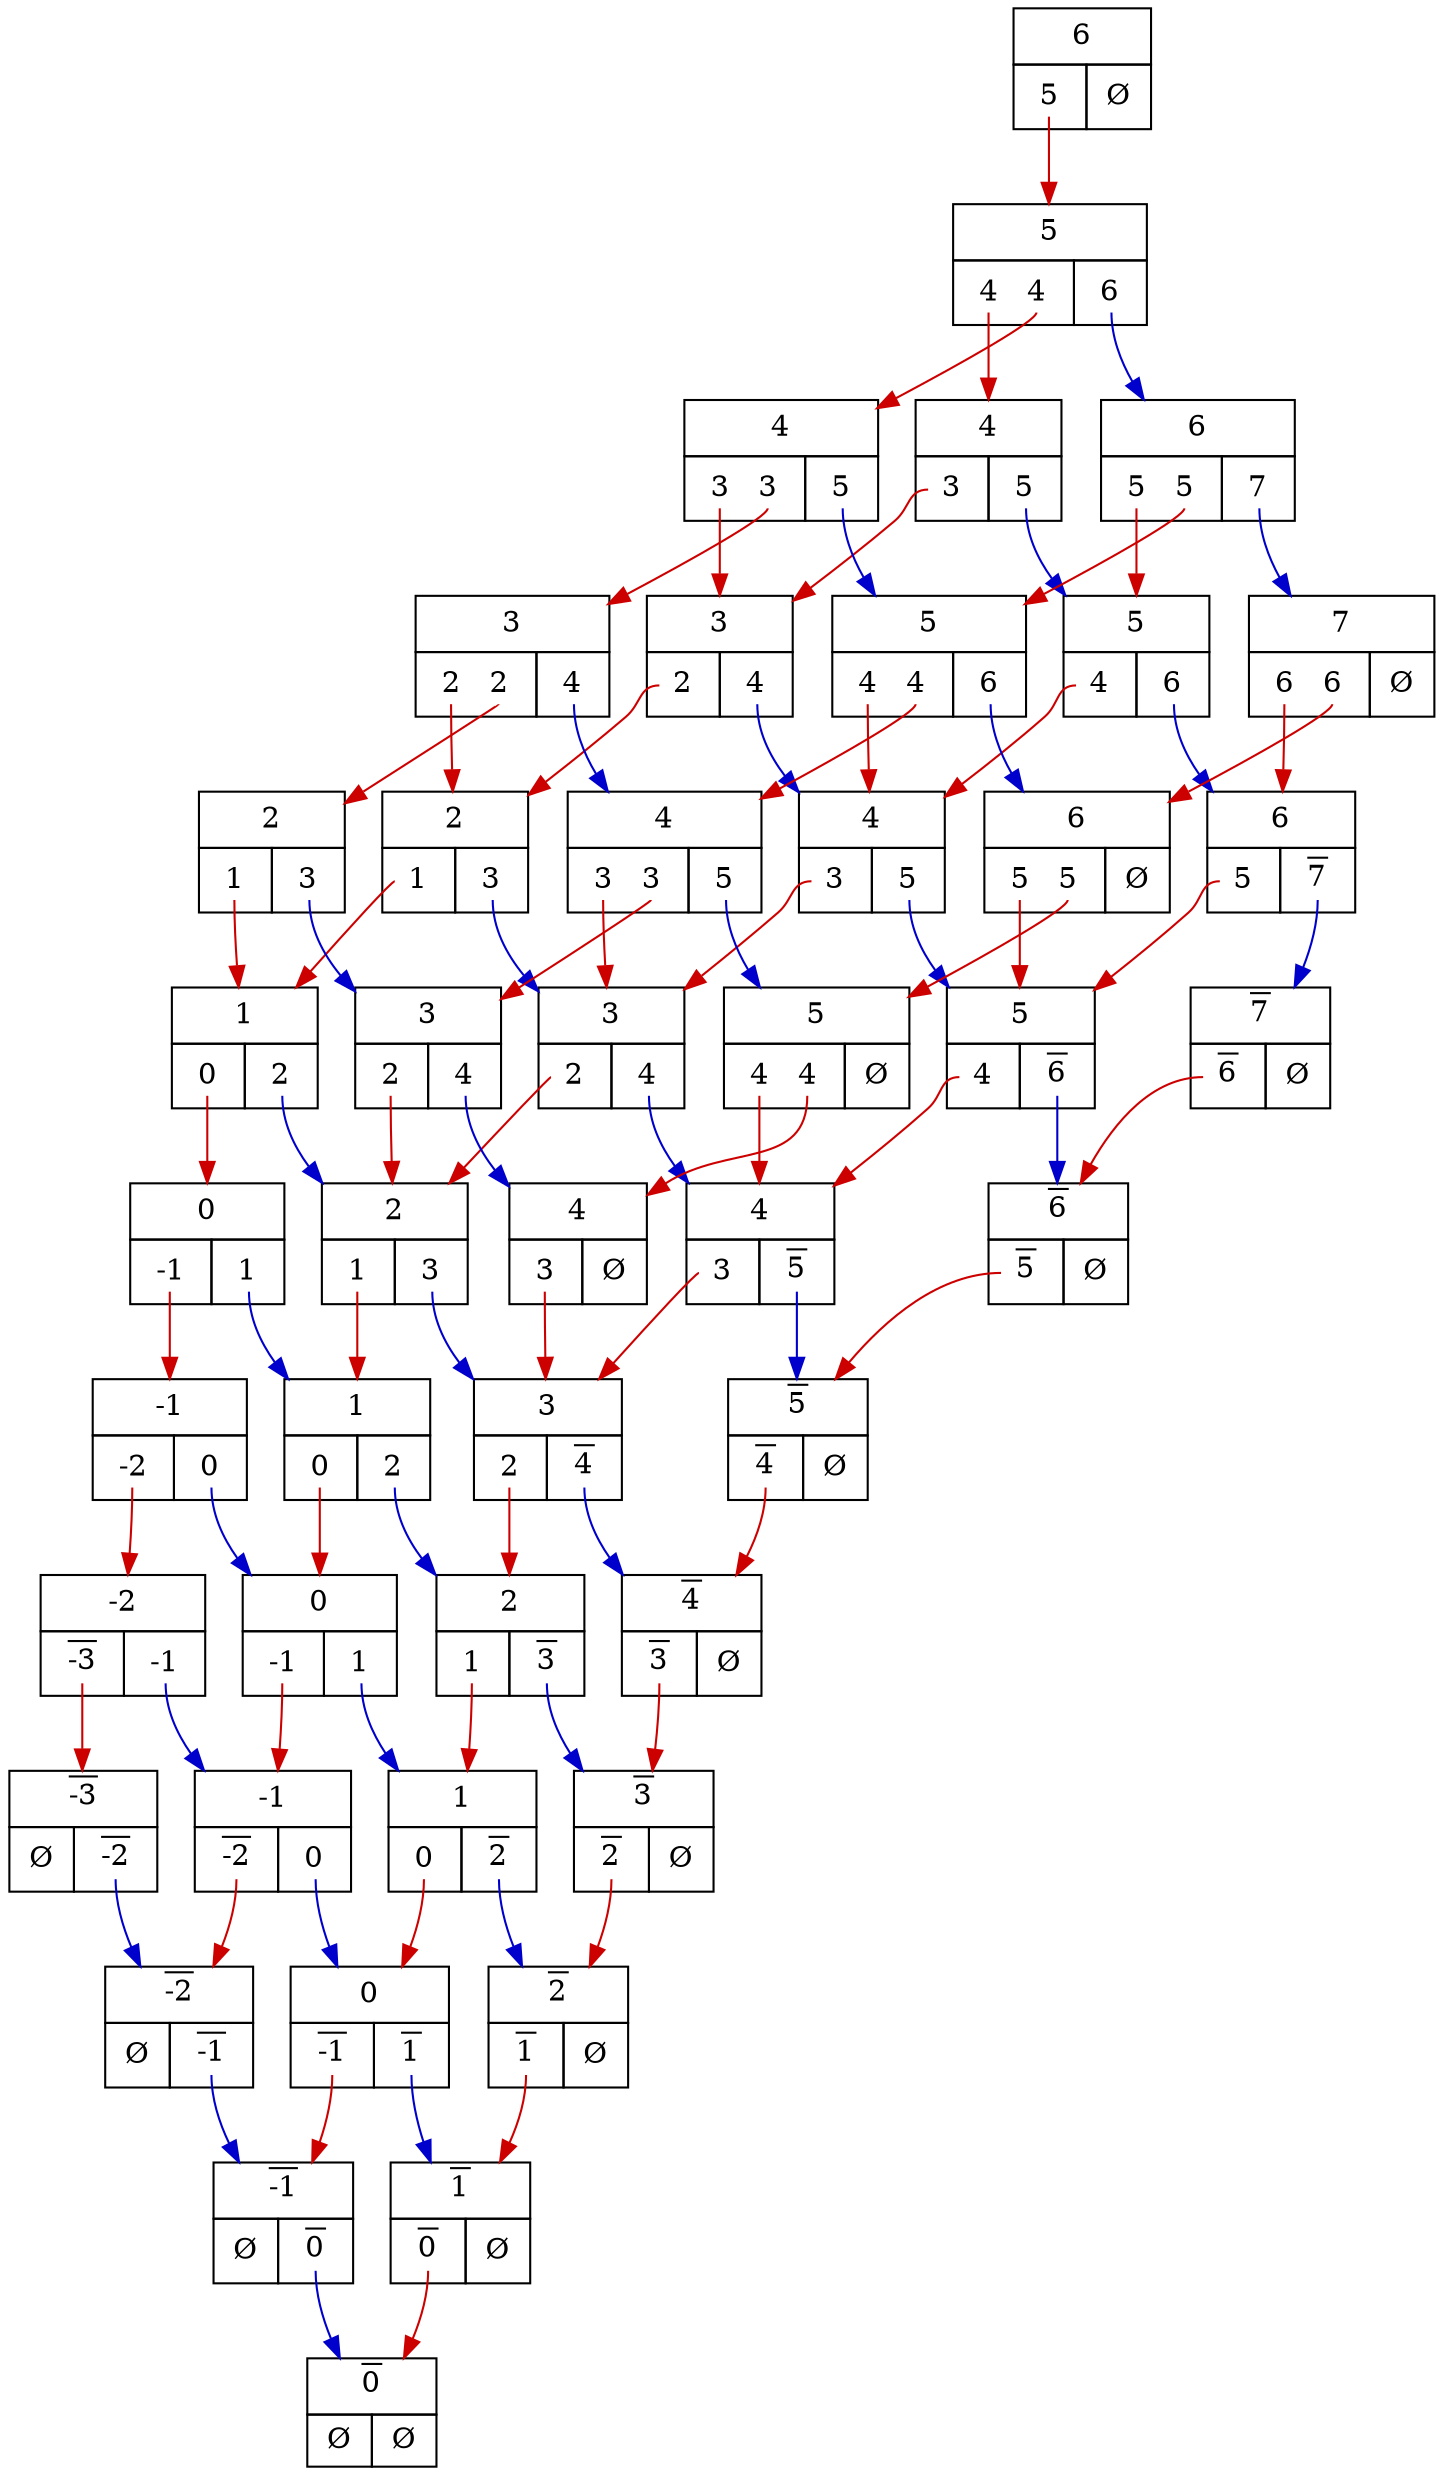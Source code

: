 digraph "6.0" {
   node_1 [shape=none,margin=0,label=
         <<TABLE BORDER="0" CELLBORDER="1" CELLSPACING="0" CELLPADDING="4">
         <TR><TD  CELLPADDING="5pt" COLSPAN="2">6</TD></TR>
         <TR><TD PORT="L"> <TABLE BORDER="0" CELLBORDER="0" CELLPADDING="0"><TR><TD CELLPADDING="1pt" PORT="5,1"> 5 </TD> &nbsp; </TR></TABLE> </TD><TD PORT="R"> Ø </TD></TR>
         </TABLE>>,
         ];
   node_1:"5,1" -> node_2 [color="red3", dir=forward];
   node_2 [shape=none,margin=0,label=
         <<TABLE BORDER="0" CELLBORDER="1" CELLSPACING="0" CELLPADDING="4">
         <TR><TD  CELLPADDING="5pt" COLSPAN="2">5</TD></TR>
         <TR><TD PORT="L"> <TABLE BORDER="0" CELLBORDER="0" CELLPADDING="0"><TR><TD CELLPADDING="1pt" PORT="4,1"> 4 </TD> &nbsp; <TD CELLPADDING="1pt" PORT="4,2"> 4 </TD> &nbsp; </TR></TABLE> </TD><TD PORT="R"> <TABLE BORDER="0" CELLBORDER="0" CELLPADDING="0"><TR><TD CELLPADDING="1pt"  PORT="6,1"> 6 </TD> &nbsp; </TR></TABLE> </TD></TR>
         </TABLE>>,
         ];
   node_2:"4,1" -> node_3 [color="red3", dir=forward];
   node_3 [shape=none,margin=0,label=
         <<TABLE BORDER="0" CELLBORDER="1" CELLSPACING="0" CELLPADDING="4">
         <TR><TD  CELLPADDING="5pt" COLSPAN="2">4</TD></TR>
         <TR><TD PORT="L"> <TABLE BORDER="0" CELLBORDER="0" CELLPADDING="0"><TR><TD CELLPADDING="1pt" PORT="3,1"> 3 </TD> &nbsp; </TR></TABLE> </TD><TD PORT="R"> <TABLE BORDER="0" CELLBORDER="0" CELLPADDING="0"><TR><TD CELLPADDING="1pt"  PORT="5,1"> 5 </TD> &nbsp; </TR></TABLE> </TD></TR>
         </TABLE>>,
         ];
   node_3:"3,1" -> node_4 [color="red3", dir=forward];
   node_4 [shape=none,margin=0,label=
         <<TABLE BORDER="0" CELLBORDER="1" CELLSPACING="0" CELLPADDING="4">
         <TR><TD  CELLPADDING="5pt" COLSPAN="2">3</TD></TR>
         <TR><TD PORT="L"> <TABLE BORDER="0" CELLBORDER="0" CELLPADDING="0"><TR><TD CELLPADDING="1pt" PORT="2,1"> 2 </TD> &nbsp; </TR></TABLE> </TD><TD PORT="R"> <TABLE BORDER="0" CELLBORDER="0" CELLPADDING="0"><TR><TD CELLPADDING="1pt"  PORT="4,1"> 4 </TD> &nbsp; </TR></TABLE> </TD></TR>
         </TABLE>>,
         ];
   node_4:"2,1" -> node_5 [color="red3", dir=forward];
   node_5 [shape=none,margin=0,label=
         <<TABLE BORDER="0" CELLBORDER="1" CELLSPACING="0" CELLPADDING="4">
         <TR><TD  CELLPADDING="5pt" COLSPAN="2">2</TD></TR>
         <TR><TD PORT="L"> <TABLE BORDER="0" CELLBORDER="0" CELLPADDING="0"><TR><TD CELLPADDING="1pt" PORT="1,1"> 1 </TD> &nbsp; </TR></TABLE> </TD><TD PORT="R"> <TABLE BORDER="0" CELLBORDER="0" CELLPADDING="0"><TR><TD CELLPADDING="1pt"  PORT="3,1"> 3 </TD> &nbsp; </TR></TABLE> </TD></TR>
         </TABLE>>,
         ];
   node_5:"1,1" -> node_6 [color="red3", dir=forward];
   node_6 [shape=none,margin=0,label=
         <<TABLE BORDER="0" CELLBORDER="1" CELLSPACING="0" CELLPADDING="4">
         <TR><TD  CELLPADDING="5pt" COLSPAN="2">1</TD></TR>
         <TR><TD PORT="L"> <TABLE BORDER="0" CELLBORDER="0" CELLPADDING="0"><TR><TD CELLPADDING="1pt" PORT="0,1"> 0 </TD> &nbsp; </TR></TABLE> </TD><TD PORT="R"> <TABLE BORDER="0" CELLBORDER="0" CELLPADDING="0"><TR><TD CELLPADDING="1pt"  PORT="2,1"> 2 </TD> &nbsp; </TR></TABLE> </TD></TR>
         </TABLE>>,
         ];
   node_6:"0,1" -> node_7 [color="red3", dir=forward];
   node_7 [shape=none,margin=0,label=
         <<TABLE BORDER="0" CELLBORDER="1" CELLSPACING="0" CELLPADDING="4">
         <TR><TD  CELLPADDING="5pt" COLSPAN="2">0</TD></TR>
         <TR><TD PORT="L"> <TABLE BORDER="0" CELLBORDER="0" CELLPADDING="0"><TR><TD CELLPADDING="1pt" PORT="-1,1"> -1 </TD> &nbsp; </TR></TABLE> </TD><TD PORT="R"> <TABLE BORDER="0" CELLBORDER="0" CELLPADDING="0"><TR><TD CELLPADDING="1pt"  PORT="1,1"> 1 </TD> &nbsp; </TR></TABLE> </TD></TR>
         </TABLE>>,
         ];
   node_7:"-1,1" -> node_8 [color="red3", dir=forward];
   node_8 [shape=none,margin=0,label=
         <<TABLE BORDER="0" CELLBORDER="1" CELLSPACING="0" CELLPADDING="4">
         <TR><TD  CELLPADDING="5pt" COLSPAN="2">-1</TD></TR>
         <TR><TD PORT="L"> <TABLE BORDER="0" CELLBORDER="0" CELLPADDING="0"><TR><TD CELLPADDING="1pt" PORT="-2,1"> -2 </TD> &nbsp; </TR></TABLE> </TD><TD PORT="R"> <TABLE BORDER="0" CELLBORDER="0" CELLPADDING="0"><TR><TD CELLPADDING="1pt"  PORT="0,1"> 0 </TD> &nbsp; </TR></TABLE> </TD></TR>
         </TABLE>>,
         ];
   node_8:"-2,1" -> node_9 [color="red3", dir=forward];
   node_9 [shape=none,margin=0,label=
         <<TABLE BORDER="0" CELLBORDER="1" CELLSPACING="0" CELLPADDING="4">
         <TR><TD  CELLPADDING="5pt" COLSPAN="2">-2</TD></TR>
         <TR><TD PORT="L"> <TABLE BORDER="0" CELLBORDER="0" CELLPADDING="0"><TR><TD CELLPADDING="1pt" PORT="-3,1"> <o>-3</o> </TD> &nbsp; </TR></TABLE> </TD><TD PORT="R"> <TABLE BORDER="0" CELLBORDER="0" CELLPADDING="0"><TR><TD CELLPADDING="1pt"  PORT="-1,1"> -1 </TD> &nbsp; </TR></TABLE> </TD></TR>
         </TABLE>>,
         ];
   node_9:"-3,1" -> node_10 [color="red3", dir=forward];
   node_10 [shape=none,margin=0,label=
         <<TABLE BORDER="0" CELLBORDER="1" CELLSPACING="0" CELLPADDING="4">
         <TR><TD  CELLPADDING="5pt" COLSPAN="2"><o>-3</o></TD></TR>
         <TR><TD PORT="L"> Ø </TD><TD PORT="R"> <TABLE BORDER="0" CELLBORDER="0" CELLPADDING="0"><TR><TD CELLPADDING="1pt"  PORT="-2,1"> <o>-2</o> </TD> &nbsp; </TR></TABLE> </TD></TR>
         </TABLE>>,
         ];
   node_10:"-2,1" -> node_11 [color="blue3", dir=forward];
   node_11 [shape=none,margin=0,label=
         <<TABLE BORDER="0" CELLBORDER="1" CELLSPACING="0" CELLPADDING="4">
         <TR><TD  CELLPADDING="5pt" COLSPAN="2"><o>-2</o></TD></TR>
         <TR><TD PORT="L"> Ø </TD><TD PORT="R"> <TABLE BORDER="0" CELLBORDER="0" CELLPADDING="0"><TR><TD CELLPADDING="1pt"  PORT="-1,1"> <o>-1</o> </TD> &nbsp; </TR></TABLE> </TD></TR>
         </TABLE>>,
         ];
   node_11:"-1,1" -> node_12 [color="blue3", dir=forward];
   node_12 [shape=none,margin=0,label=
         <<TABLE BORDER="0" CELLBORDER="1" CELLSPACING="0" CELLPADDING="4">
         <TR><TD  CELLPADDING="5pt" COLSPAN="2"><o>-1</o></TD></TR>
         <TR><TD PORT="L"> Ø </TD><TD PORT="R"> <TABLE BORDER="0" CELLBORDER="0" CELLPADDING="0"><TR><TD CELLPADDING="1pt"  PORT="0,1"> <o>0</o> </TD> &nbsp; </TR></TABLE> </TD></TR>
         </TABLE>>,
         ];
   node_12:"0,1" -> node_13 [color="blue3", dir=forward];
   node_13 [shape=none,margin=0,label=
         <<TABLE BORDER="0" CELLBORDER="1" CELLSPACING="0" CELLPADDING="4">
         <TR><TD  CELLPADDING="5pt" COLSPAN="2"><o>0</o></TD></TR>
         <TR><TD PORT="L"> Ø </TD><TD PORT="R"> Ø </TD></TR>
         </TABLE>>,
         ];
   node_9:"-1,1" -> node_14 [color="blue3", dir=forward];
   node_14 [shape=none,margin=0,label=
         <<TABLE BORDER="0" CELLBORDER="1" CELLSPACING="0" CELLPADDING="4">
         <TR><TD  CELLPADDING="5pt" COLSPAN="2">-1</TD></TR>
         <TR><TD PORT="L"> <TABLE BORDER="0" CELLBORDER="0" CELLPADDING="0"><TR><TD CELLPADDING="1pt" PORT="-2,1"> <o>-2</o> </TD> &nbsp; </TR></TABLE> </TD><TD PORT="R"> <TABLE BORDER="0" CELLBORDER="0" CELLPADDING="0"><TR><TD CELLPADDING="1pt"  PORT="0,1"> 0 </TD> &nbsp; </TR></TABLE> </TD></TR>
         </TABLE>>,
         ];
   node_14:"-2,1" -> node_11 [color="red3", dir=forward];
   node_14:"0,1" -> node_15 [color="blue3", dir=forward];
   node_15 [shape=none,margin=0,label=
         <<TABLE BORDER="0" CELLBORDER="1" CELLSPACING="0" CELLPADDING="4">
         <TR><TD  CELLPADDING="5pt" COLSPAN="2">0</TD></TR>
         <TR><TD PORT="L"> <TABLE BORDER="0" CELLBORDER="0" CELLPADDING="0"><TR><TD CELLPADDING="1pt" PORT="-1,1"> <o>-1</o> </TD> &nbsp; </TR></TABLE> </TD><TD PORT="R"> <TABLE BORDER="0" CELLBORDER="0" CELLPADDING="0"><TR><TD CELLPADDING="1pt"  PORT="1,1"> <o>1</o> </TD> &nbsp; </TR></TABLE> </TD></TR>
         </TABLE>>,
         ];
   node_15:"-1,1" -> node_12 [color="red3", dir=forward];
   node_15:"1,1" -> node_16 [color="blue3", dir=forward];
   node_16 [shape=none,margin=0,label=
         <<TABLE BORDER="0" CELLBORDER="1" CELLSPACING="0" CELLPADDING="4">
         <TR><TD  CELLPADDING="5pt" COLSPAN="2"><o>1</o></TD></TR>
         <TR><TD PORT="L"> <TABLE BORDER="0" CELLBORDER="0" CELLPADDING="0"><TR><TD CELLPADDING="1pt" PORT="0,1"> <o>0</o> </TD> &nbsp; </TR></TABLE> </TD><TD PORT="R"> Ø </TD></TR>
         </TABLE>>,
         ];
   node_16:"0,1" -> node_13 [color="red3", dir=forward];
   node_8:"0,1" -> node_17 [color="blue3", dir=forward];
   node_17 [shape=none,margin=0,label=
         <<TABLE BORDER="0" CELLBORDER="1" CELLSPACING="0" CELLPADDING="4">
         <TR><TD  CELLPADDING="5pt" COLSPAN="2">0</TD></TR>
         <TR><TD PORT="L"> <TABLE BORDER="0" CELLBORDER="0" CELLPADDING="0"><TR><TD CELLPADDING="1pt" PORT="-1,1"> -1 </TD> &nbsp; </TR></TABLE> </TD><TD PORT="R"> <TABLE BORDER="0" CELLBORDER="0" CELLPADDING="0"><TR><TD CELLPADDING="1pt"  PORT="1,1"> 1 </TD> &nbsp; </TR></TABLE> </TD></TR>
         </TABLE>>,
         ];
   node_17:"-1,1" -> node_14 [color="red3", dir=forward];
   node_17:"1,1" -> node_18 [color="blue3", dir=forward];
   node_18 [shape=none,margin=0,label=
         <<TABLE BORDER="0" CELLBORDER="1" CELLSPACING="0" CELLPADDING="4">
         <TR><TD  CELLPADDING="5pt" COLSPAN="2">1</TD></TR>
         <TR><TD PORT="L"> <TABLE BORDER="0" CELLBORDER="0" CELLPADDING="0"><TR><TD CELLPADDING="1pt" PORT="0,1"> 0 </TD> &nbsp; </TR></TABLE> </TD><TD PORT="R"> <TABLE BORDER="0" CELLBORDER="0" CELLPADDING="0"><TR><TD CELLPADDING="1pt"  PORT="2,1"> <o>2</o> </TD> &nbsp; </TR></TABLE> </TD></TR>
         </TABLE>>,
         ];
   node_18:"0,1" -> node_15 [color="red3", dir=forward];
   node_18:"2,1" -> node_19 [color="blue3", dir=forward];
   node_19 [shape=none,margin=0,label=
         <<TABLE BORDER="0" CELLBORDER="1" CELLSPACING="0" CELLPADDING="4">
         <TR><TD  CELLPADDING="5pt" COLSPAN="2"><o>2</o></TD></TR>
         <TR><TD PORT="L"> <TABLE BORDER="0" CELLBORDER="0" CELLPADDING="0"><TR><TD CELLPADDING="1pt" PORT="1,1"> <o>1</o> </TD> &nbsp; </TR></TABLE> </TD><TD PORT="R"> Ø </TD></TR>
         </TABLE>>,
         ];
   node_19:"1,1" -> node_16 [color="red3", dir=forward];
   node_7:"1,1" -> node_20 [color="blue3", dir=forward];
   node_20 [shape=none,margin=0,label=
         <<TABLE BORDER="0" CELLBORDER="1" CELLSPACING="0" CELLPADDING="4">
         <TR><TD  CELLPADDING="5pt" COLSPAN="2">1</TD></TR>
         <TR><TD PORT="L"> <TABLE BORDER="0" CELLBORDER="0" CELLPADDING="0"><TR><TD CELLPADDING="1pt" PORT="0,1"> 0 </TD> &nbsp; </TR></TABLE> </TD><TD PORT="R"> <TABLE BORDER="0" CELLBORDER="0" CELLPADDING="0"><TR><TD CELLPADDING="1pt"  PORT="2,1"> 2 </TD> &nbsp; </TR></TABLE> </TD></TR>
         </TABLE>>,
         ];
   node_20:"0,1" -> node_17 [color="red3", dir=forward];
   node_20:"2,1" -> node_21 [color="blue3", dir=forward];
   node_21 [shape=none,margin=0,label=
         <<TABLE BORDER="0" CELLBORDER="1" CELLSPACING="0" CELLPADDING="4">
         <TR><TD  CELLPADDING="5pt" COLSPAN="2">2</TD></TR>
         <TR><TD PORT="L"> <TABLE BORDER="0" CELLBORDER="0" CELLPADDING="0"><TR><TD CELLPADDING="1pt" PORT="1,1"> 1 </TD> &nbsp; </TR></TABLE> </TD><TD PORT="R"> <TABLE BORDER="0" CELLBORDER="0" CELLPADDING="0"><TR><TD CELLPADDING="1pt"  PORT="3,1"> <o>3</o> </TD> &nbsp; </TR></TABLE> </TD></TR>
         </TABLE>>,
         ];
   node_21:"1,1" -> node_18 [color="red3", dir=forward];
   node_21:"3,1" -> node_22 [color="blue3", dir=forward];
   node_22 [shape=none,margin=0,label=
         <<TABLE BORDER="0" CELLBORDER="1" CELLSPACING="0" CELLPADDING="4">
         <TR><TD  CELLPADDING="5pt" COLSPAN="2"><o>3</o></TD></TR>
         <TR><TD PORT="L"> <TABLE BORDER="0" CELLBORDER="0" CELLPADDING="0"><TR><TD CELLPADDING="1pt" PORT="2,1"> <o>2</o> </TD> &nbsp; </TR></TABLE> </TD><TD PORT="R"> Ø </TD></TR>
         </TABLE>>,
         ];
   node_22:"2,1" -> node_19 [color="red3", dir=forward];
   node_6:"2,1" -> node_23 [color="blue3", dir=forward];
   node_23 [shape=none,margin=0,label=
         <<TABLE BORDER="0" CELLBORDER="1" CELLSPACING="0" CELLPADDING="4">
         <TR><TD  CELLPADDING="5pt" COLSPAN="2">2</TD></TR>
         <TR><TD PORT="L"> <TABLE BORDER="0" CELLBORDER="0" CELLPADDING="0"><TR><TD CELLPADDING="1pt" PORT="1,1"> 1 </TD> &nbsp; </TR></TABLE> </TD><TD PORT="R"> <TABLE BORDER="0" CELLBORDER="0" CELLPADDING="0"><TR><TD CELLPADDING="1pt"  PORT="3,1"> 3 </TD> &nbsp; </TR></TABLE> </TD></TR>
         </TABLE>>,
         ];
   node_23:"1,1" -> node_20 [color="red3", dir=forward];
   node_23:"3,1" -> node_24 [color="blue3", dir=forward];
   node_24 [shape=none,margin=0,label=
         <<TABLE BORDER="0" CELLBORDER="1" CELLSPACING="0" CELLPADDING="4">
         <TR><TD  CELLPADDING="5pt" COLSPAN="2">3</TD></TR>
         <TR><TD PORT="L"> <TABLE BORDER="0" CELLBORDER="0" CELLPADDING="0"><TR><TD CELLPADDING="1pt" PORT="2,1"> 2 </TD> &nbsp; </TR></TABLE> </TD><TD PORT="R"> <TABLE BORDER="0" CELLBORDER="0" CELLPADDING="0"><TR><TD CELLPADDING="1pt"  PORT="4,1"> <o>4</o> </TD> &nbsp; </TR></TABLE> </TD></TR>
         </TABLE>>,
         ];
   node_24:"2,1" -> node_21 [color="red3", dir=forward];
   node_24:"4,1" -> node_25 [color="blue3", dir=forward];
   node_25 [shape=none,margin=0,label=
         <<TABLE BORDER="0" CELLBORDER="1" CELLSPACING="0" CELLPADDING="4">
         <TR><TD  CELLPADDING="5pt" COLSPAN="2"><o>4</o></TD></TR>
         <TR><TD PORT="L"> <TABLE BORDER="0" CELLBORDER="0" CELLPADDING="0"><TR><TD CELLPADDING="1pt" PORT="3,1"> <o>3</o> </TD> &nbsp; </TR></TABLE> </TD><TD PORT="R"> Ø </TD></TR>
         </TABLE>>,
         ];
   node_25:"3,1" -> node_22 [color="red3", dir=forward];
   node_5:"3,1" -> node_26 [color="blue3", dir=forward];
   node_26 [shape=none,margin=0,label=
         <<TABLE BORDER="0" CELLBORDER="1" CELLSPACING="0" CELLPADDING="4">
         <TR><TD  CELLPADDING="5pt" COLSPAN="2">3</TD></TR>
         <TR><TD PORT="L"> <TABLE BORDER="0" CELLBORDER="0" CELLPADDING="0"><TR><TD CELLPADDING="1pt" PORT="2,1"> 2 </TD> &nbsp; </TR></TABLE> </TD><TD PORT="R"> <TABLE BORDER="0" CELLBORDER="0" CELLPADDING="0"><TR><TD CELLPADDING="1pt"  PORT="4,1"> 4 </TD> &nbsp; </TR></TABLE> </TD></TR>
         </TABLE>>,
         ];
   node_26:"2,1" -> node_23 [color="red3", dir=forward];
   node_26:"4,1" -> node_27 [color="blue3", dir=forward];
   node_27 [shape=none,margin=0,label=
         <<TABLE BORDER="0" CELLBORDER="1" CELLSPACING="0" CELLPADDING="4">
         <TR><TD  CELLPADDING="5pt" COLSPAN="2">4</TD></TR>
         <TR><TD PORT="L"> <TABLE BORDER="0" CELLBORDER="0" CELLPADDING="0"><TR><TD CELLPADDING="1pt" PORT="3,1"> 3 </TD> &nbsp; </TR></TABLE> </TD><TD PORT="R"> <TABLE BORDER="0" CELLBORDER="0" CELLPADDING="0"><TR><TD CELLPADDING="1pt"  PORT="5,1"> <o>5</o> </TD> &nbsp; </TR></TABLE> </TD></TR>
         </TABLE>>,
         ];
   node_27:"3,1" -> node_24 [color="red3", dir=forward];
   node_27:"5,1" -> node_28 [color="blue3", dir=forward];
   node_28 [shape=none,margin=0,label=
         <<TABLE BORDER="0" CELLBORDER="1" CELLSPACING="0" CELLPADDING="4">
         <TR><TD  CELLPADDING="5pt" COLSPAN="2"><o>5</o></TD></TR>
         <TR><TD PORT="L"> <TABLE BORDER="0" CELLBORDER="0" CELLPADDING="0"><TR><TD CELLPADDING="1pt" PORT="4,1"> <o>4</o> </TD> &nbsp; </TR></TABLE> </TD><TD PORT="R"> Ø </TD></TR>
         </TABLE>>,
         ];
   node_28:"4,1" -> node_25 [color="red3", dir=forward];
   node_4:"4,1" -> node_29 [color="blue3", dir=forward];
   node_29 [shape=none,margin=0,label=
         <<TABLE BORDER="0" CELLBORDER="1" CELLSPACING="0" CELLPADDING="4">
         <TR><TD  CELLPADDING="5pt" COLSPAN="2">4</TD></TR>
         <TR><TD PORT="L"> <TABLE BORDER="0" CELLBORDER="0" CELLPADDING="0"><TR><TD CELLPADDING="1pt" PORT="3,1"> 3 </TD> &nbsp; </TR></TABLE> </TD><TD PORT="R"> <TABLE BORDER="0" CELLBORDER="0" CELLPADDING="0"><TR><TD CELLPADDING="1pt"  PORT="5,1"> 5 </TD> &nbsp; </TR></TABLE> </TD></TR>
         </TABLE>>,
         ];
   node_29:"3,1" -> node_26 [color="red3", dir=forward];
   node_29:"5,1" -> node_30 [color="blue3", dir=forward];
   node_30 [shape=none,margin=0,label=
         <<TABLE BORDER="0" CELLBORDER="1" CELLSPACING="0" CELLPADDING="4">
         <TR><TD  CELLPADDING="5pt" COLSPAN="2">5</TD></TR>
         <TR><TD PORT="L"> <TABLE BORDER="0" CELLBORDER="0" CELLPADDING="0"><TR><TD CELLPADDING="1pt" PORT="4,1"> 4 </TD> &nbsp; </TR></TABLE> </TD><TD PORT="R"> <TABLE BORDER="0" CELLBORDER="0" CELLPADDING="0"><TR><TD CELLPADDING="1pt"  PORT="6,1"> <o>6</o> </TD> &nbsp; </TR></TABLE> </TD></TR>
         </TABLE>>,
         ];
   node_30:"4,1" -> node_27 [color="red3", dir=forward];
   node_30:"6,1" -> node_31 [color="blue3", dir=forward];
   node_31 [shape=none,margin=0,label=
         <<TABLE BORDER="0" CELLBORDER="1" CELLSPACING="0" CELLPADDING="4">
         <TR><TD  CELLPADDING="5pt" COLSPAN="2"><o>6</o></TD></TR>
         <TR><TD PORT="L"> <TABLE BORDER="0" CELLBORDER="0" CELLPADDING="0"><TR><TD CELLPADDING="1pt" PORT="5,1"> <o>5</o> </TD> &nbsp; </TR></TABLE> </TD><TD PORT="R"> Ø </TD></TR>
         </TABLE>>,
         ];
   node_31:"5,1" -> node_28 [color="red3", dir=forward];
   node_3:"5,1" -> node_32 [color="blue3", dir=forward];
   node_32 [shape=none,margin=0,label=
         <<TABLE BORDER="0" CELLBORDER="1" CELLSPACING="0" CELLPADDING="4">
         <TR><TD  CELLPADDING="5pt" COLSPAN="2">5</TD></TR>
         <TR><TD PORT="L"> <TABLE BORDER="0" CELLBORDER="0" CELLPADDING="0"><TR><TD CELLPADDING="1pt" PORT="4,1"> 4 </TD> &nbsp; </TR></TABLE> </TD><TD PORT="R"> <TABLE BORDER="0" CELLBORDER="0" CELLPADDING="0"><TR><TD CELLPADDING="1pt"  PORT="6,1"> 6 </TD> &nbsp; </TR></TABLE> </TD></TR>
         </TABLE>>,
         ];
   node_32:"4,1" -> node_29 [color="red3", dir=forward];
   node_32:"6,1" -> node_33 [color="blue3", dir=forward];
   node_33 [shape=none,margin=0,label=
         <<TABLE BORDER="0" CELLBORDER="1" CELLSPACING="0" CELLPADDING="4">
         <TR><TD  CELLPADDING="5pt" COLSPAN="2">6</TD></TR>
         <TR><TD PORT="L"> <TABLE BORDER="0" CELLBORDER="0" CELLPADDING="0"><TR><TD CELLPADDING="1pt" PORT="5,1"> 5 </TD> &nbsp; </TR></TABLE> </TD><TD PORT="R"> <TABLE BORDER="0" CELLBORDER="0" CELLPADDING="0"><TR><TD CELLPADDING="1pt"  PORT="7,1"> <o>7</o> </TD> &nbsp; </TR></TABLE> </TD></TR>
         </TABLE>>,
         ];
   node_33:"5,1" -> node_30 [color="red3", dir=forward];
   node_33:"7,1" -> node_34 [color="blue3", dir=forward];
   node_34 [shape=none,margin=0,label=
         <<TABLE BORDER="0" CELLBORDER="1" CELLSPACING="0" CELLPADDING="4">
         <TR><TD  CELLPADDING="5pt" COLSPAN="2"><o>7</o></TD></TR>
         <TR><TD PORT="L"> <TABLE BORDER="0" CELLBORDER="0" CELLPADDING="0"><TR><TD CELLPADDING="1pt" PORT="6,1"> <o>6</o> </TD> &nbsp; </TR></TABLE> </TD><TD PORT="R"> Ø </TD></TR>
         </TABLE>>,
         ];
   node_34:"6,1" -> node_31 [color="red3", dir=forward];
   node_2:"4,2" -> node_35 [color="red3", dir=forward];
   node_35 [shape=none,margin=0,label=
         <<TABLE BORDER="0" CELLBORDER="1" CELLSPACING="0" CELLPADDING="4">
         <TR><TD  CELLPADDING="5pt" COLSPAN="2">4</TD></TR>
         <TR><TD PORT="L"> <TABLE BORDER="0" CELLBORDER="0" CELLPADDING="0"><TR><TD CELLPADDING="1pt" PORT="3,1"> 3 </TD> &nbsp; <TD CELLPADDING="1pt" PORT="3,2"> 3 </TD> &nbsp; </TR></TABLE> </TD><TD PORT="R"> <TABLE BORDER="0" CELLBORDER="0" CELLPADDING="0"><TR><TD CELLPADDING="1pt"  PORT="5,1"> 5 </TD> &nbsp; </TR></TABLE> </TD></TR>
         </TABLE>>,
         ];
   node_35:"3,1" -> node_4 [color="red3", dir=forward];
   node_35:"3,2" -> node_36 [color="red3", dir=forward];
   node_36 [shape=none,margin=0,label=
         <<TABLE BORDER="0" CELLBORDER="1" CELLSPACING="0" CELLPADDING="4">
         <TR><TD  CELLPADDING="5pt" COLSPAN="2">3</TD></TR>
         <TR><TD PORT="L"> <TABLE BORDER="0" CELLBORDER="0" CELLPADDING="0"><TR><TD CELLPADDING="1pt" PORT="2,1"> 2 </TD> &nbsp; <TD CELLPADDING="1pt" PORT="2,2"> 2 </TD> &nbsp; </TR></TABLE> </TD><TD PORT="R"> <TABLE BORDER="0" CELLBORDER="0" CELLPADDING="0"><TR><TD CELLPADDING="1pt"  PORT="4,1"> 4 </TD> &nbsp; </TR></TABLE> </TD></TR>
         </TABLE>>,
         ];
   node_36:"2,1" -> node_5 [color="red3", dir=forward];
   node_36:"2,2" -> node_37 [color="red3", dir=forward];
   node_37 [shape=none,margin=0,label=
         <<TABLE BORDER="0" CELLBORDER="1" CELLSPACING="0" CELLPADDING="4">
         <TR><TD  CELLPADDING="5pt" COLSPAN="2">2</TD></TR>
         <TR><TD PORT="L"> <TABLE BORDER="0" CELLBORDER="0" CELLPADDING="0"><TR><TD CELLPADDING="1pt" PORT="1,1"> 1 </TD> &nbsp; </TR></TABLE> </TD><TD PORT="R"> <TABLE BORDER="0" CELLBORDER="0" CELLPADDING="0"><TR><TD CELLPADDING="1pt"  PORT="3,1"> 3 </TD> &nbsp; </TR></TABLE> </TD></TR>
         </TABLE>>,
         ];
   node_37:"1,1" -> node_6 [color="red3", dir=forward];
   node_37:"3,1" -> node_38 [color="blue3", dir=forward];
   node_38 [shape=none,margin=0,label=
         <<TABLE BORDER="0" CELLBORDER="1" CELLSPACING="0" CELLPADDING="4">
         <TR><TD  CELLPADDING="5pt" COLSPAN="2">3</TD></TR>
         <TR><TD PORT="L"> <TABLE BORDER="0" CELLBORDER="0" CELLPADDING="0"><TR><TD CELLPADDING="1pt" PORT="2,1"> 2 </TD> &nbsp; </TR></TABLE> </TD><TD PORT="R"> <TABLE BORDER="0" CELLBORDER="0" CELLPADDING="0"><TR><TD CELLPADDING="1pt"  PORT="4,1"> 4 </TD> &nbsp; </TR></TABLE> </TD></TR>
         </TABLE>>,
         ];
   node_38:"2,1" -> node_23 [color="red3", dir=forward];
   node_38:"4,1" -> node_39 [color="blue3", dir=forward];
   node_39 [shape=none,margin=0,label=
         <<TABLE BORDER="0" CELLBORDER="1" CELLSPACING="0" CELLPADDING="4">
         <TR><TD  CELLPADDING="5pt" COLSPAN="2">4</TD></TR>
         <TR><TD PORT="L"> <TABLE BORDER="0" CELLBORDER="0" CELLPADDING="0"><TR><TD CELLPADDING="1pt" PORT="3,1"> 3 </TD> &nbsp; </TR></TABLE> </TD><TD PORT="R"> Ø </TD></TR>
         </TABLE>>,
         ];
   node_39:"3,1" -> node_24 [color="red3", dir=forward];
   node_36:"4,1" -> node_40 [color="blue3", dir=forward];
   node_40 [shape=none,margin=0,label=
         <<TABLE BORDER="0" CELLBORDER="1" CELLSPACING="0" CELLPADDING="4">
         <TR><TD  CELLPADDING="5pt" COLSPAN="2">4</TD></TR>
         <TR><TD PORT="L"> <TABLE BORDER="0" CELLBORDER="0" CELLPADDING="0"><TR><TD CELLPADDING="1pt" PORT="3,1"> 3 </TD> &nbsp; <TD CELLPADDING="1pt" PORT="3,2"> 3 </TD> &nbsp; </TR></TABLE> </TD><TD PORT="R"> <TABLE BORDER="0" CELLBORDER="0" CELLPADDING="0"><TR><TD CELLPADDING="1pt"  PORT="5,1"> 5 </TD> &nbsp; </TR></TABLE> </TD></TR>
         </TABLE>>,
         ];
   node_40:"3,1" -> node_26 [color="red3", dir=forward];
   node_40:"3,2" -> node_38 [color="red3", dir=forward];
   node_40:"5,1" -> node_41 [color="blue3", dir=forward];
   node_41 [shape=none,margin=0,label=
         <<TABLE BORDER="0" CELLBORDER="1" CELLSPACING="0" CELLPADDING="4">
         <TR><TD  CELLPADDING="5pt" COLSPAN="2">5</TD></TR>
         <TR><TD PORT="L"> <TABLE BORDER="0" CELLBORDER="0" CELLPADDING="0"><TR><TD CELLPADDING="1pt" PORT="4,1"> 4 </TD> &nbsp; <TD CELLPADDING="1pt" PORT="4,2"> 4 </TD> &nbsp; </TR></TABLE> </TD><TD PORT="R"> Ø </TD></TR>
         </TABLE>>,
         ];
   node_41:"4,1" -> node_27 [color="red3", dir=forward];
   node_41:"4,2" -> node_39 [color="red3", dir=forward];
   node_35:"5,1" -> node_42 [color="blue3", dir=forward];
   node_42 [shape=none,margin=0,label=
         <<TABLE BORDER="0" CELLBORDER="1" CELLSPACING="0" CELLPADDING="4">
         <TR><TD  CELLPADDING="5pt" COLSPAN="2">5</TD></TR>
         <TR><TD PORT="L"> <TABLE BORDER="0" CELLBORDER="0" CELLPADDING="0"><TR><TD CELLPADDING="1pt" PORT="4,1"> 4 </TD> &nbsp; <TD CELLPADDING="1pt" PORT="4,2"> 4 </TD> &nbsp; </TR></TABLE> </TD><TD PORT="R"> <TABLE BORDER="0" CELLBORDER="0" CELLPADDING="0"><TR><TD CELLPADDING="1pt"  PORT="6,1"> 6 </TD> &nbsp; </TR></TABLE> </TD></TR>
         </TABLE>>,
         ];
   node_42:"4,1" -> node_29 [color="red3", dir=forward];
   node_42:"4,2" -> node_40 [color="red3", dir=forward];
   node_42:"6,1" -> node_43 [color="blue3", dir=forward];
   node_43 [shape=none,margin=0,label=
         <<TABLE BORDER="0" CELLBORDER="1" CELLSPACING="0" CELLPADDING="4">
         <TR><TD  CELLPADDING="5pt" COLSPAN="2">6</TD></TR>
         <TR><TD PORT="L"> <TABLE BORDER="0" CELLBORDER="0" CELLPADDING="0"><TR><TD CELLPADDING="1pt" PORT="5,1"> 5 </TD> &nbsp; <TD CELLPADDING="1pt" PORT="5,2"> 5 </TD> &nbsp; </TR></TABLE> </TD><TD PORT="R"> Ø </TD></TR>
         </TABLE>>,
         ];
   node_43:"5,1" -> node_30 [color="red3", dir=forward];
   node_43:"5,2" -> node_41 [color="red3", dir=forward];
   node_2:"6,1" -> node_44 [color="blue3", dir=forward];
   node_44 [shape=none,margin=0,label=
         <<TABLE BORDER="0" CELLBORDER="1" CELLSPACING="0" CELLPADDING="4">
         <TR><TD  CELLPADDING="5pt" COLSPAN="2">6</TD></TR>
         <TR><TD PORT="L"> <TABLE BORDER="0" CELLBORDER="0" CELLPADDING="0"><TR><TD CELLPADDING="1pt" PORT="5,1"> 5 </TD> &nbsp; <TD CELLPADDING="1pt" PORT="5,2"> 5 </TD> &nbsp; </TR></TABLE> </TD><TD PORT="R"> <TABLE BORDER="0" CELLBORDER="0" CELLPADDING="0"><TR><TD CELLPADDING="1pt"  PORT="7,1"> 7 </TD> &nbsp; </TR></TABLE> </TD></TR>
         </TABLE>>,
         ];
   node_44:"5,1" -> node_32 [color="red3", dir=forward];
   node_44:"5,2" -> node_42 [color="red3", dir=forward];
   node_44:"7,1" -> node_45 [color="blue3", dir=forward];
   node_45 [shape=none,margin=0,label=
         <<TABLE BORDER="0" CELLBORDER="1" CELLSPACING="0" CELLPADDING="4">
         <TR><TD  CELLPADDING="5pt" COLSPAN="2">7</TD></TR>
         <TR><TD PORT="L"> <TABLE BORDER="0" CELLBORDER="0" CELLPADDING="0"><TR><TD CELLPADDING="1pt" PORT="6,1"> 6 </TD> &nbsp; <TD CELLPADDING="1pt" PORT="6,2"> 6 </TD> &nbsp; </TR></TABLE> </TD><TD PORT="R"> Ø </TD></TR>
         </TABLE>>,
         ];
   node_45:"6,1" -> node_33 [color="red3", dir=forward];
   node_45:"6,2" -> node_43 [color="red3", dir=forward];
}
